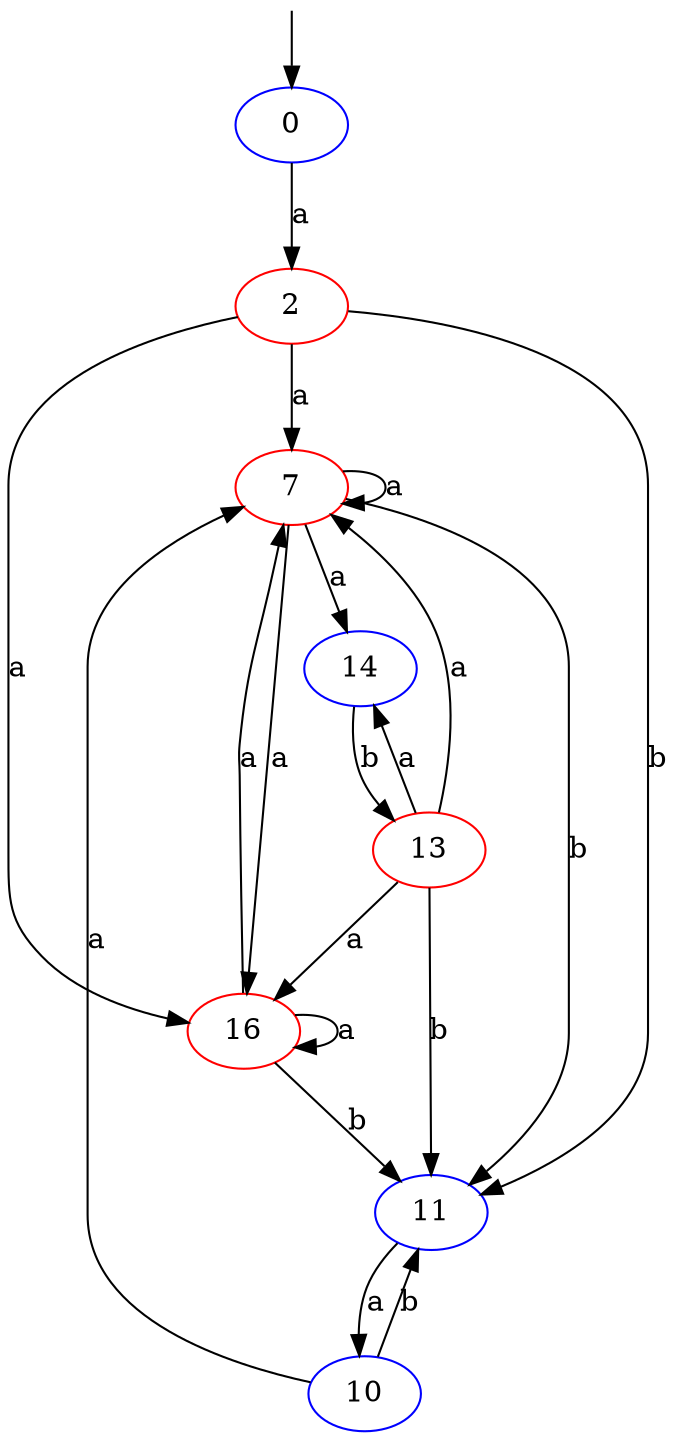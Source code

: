 digraph G{node [color=blue;];0;node [color=red;];2;node [color=red;];7;node [color=blue;];10;node [color=blue;];11;node [color=red;];13;node [color=blue;];14;node [color=red;];16;node [shape=none;label="";height=0;width=0;];-1;-1->0;0->2[label="a";];2->7[label="a";];2->16[label="a";];2->11[label="b";];7->7[label="a";];7->14[label="a";];7->16[label="a";];7->11[label="b";];10->7[label="a";];10->11[label="b";];11->10[label="a";];13->7[label="a";];13->14[label="a";];13->16[label="a";];13->11[label="b";];14->13[label="b";];16->7[label="a";];16->16[label="a";];16->11[label="b";];}
